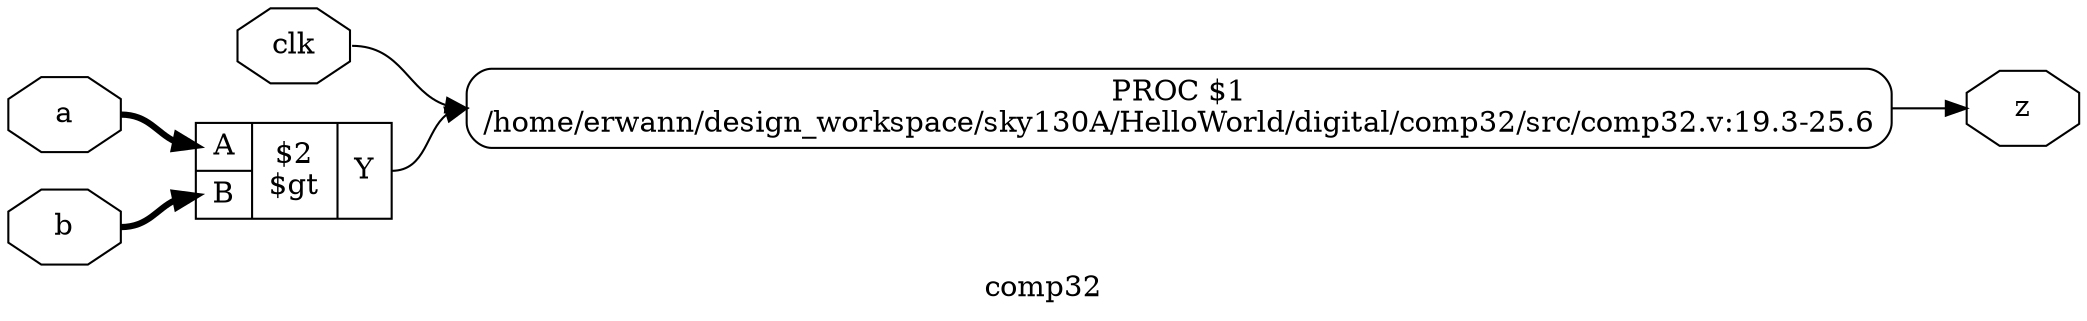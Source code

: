 digraph "comp32" {
label="comp32";
rankdir="LR";
remincross=true;
n4 [ shape=octagon, label="z", color="black", fontcolor="black" ];
n5 [ shape=octagon, label="clk", color="black", fontcolor="black" ];
n6 [ shape=octagon, label="b", color="black", fontcolor="black" ];
n7 [ shape=octagon, label="a", color="black", fontcolor="black" ];
c11 [ shape=record, label="{{<p8> A|<p9> B}|$2\n$gt|{<p10> Y}}",  ];
p0 [shape=box, style=rounded, label="PROC $1\n/home/erwann/design_workspace/sky130A/HelloWorld/digital/comp32/src/comp32.v:19.3-25.6", ];
c11:p10:e -> p0:w [color="black", fontcolor="black", label=""];
p0:e -> n4:w [color="black", fontcolor="black", label=""];
n5:e -> p0:w [color="black", fontcolor="black", label=""];
n6:e -> c11:p9:w [color="black", fontcolor="black", style="setlinewidth(3)", label=""];
n7:e -> c11:p8:w [color="black", fontcolor="black", style="setlinewidth(3)", label=""];
}
